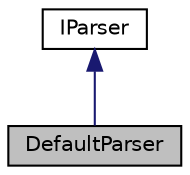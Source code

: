 digraph "DefaultParser"
{
 // LATEX_PDF_SIZE
  edge [fontname="Helvetica",fontsize="10",labelfontname="Helvetica",labelfontsize="10"];
  node [fontname="Helvetica",fontsize="10",shape=record];
  Node1 [label="DefaultParser",height=0.2,width=0.4,color="black", fillcolor="grey75", style="filled", fontcolor="black",tooltip="Parses a raw input line into one or more Command objects."];
  Node2 -> Node1 [dir="back",color="midnightblue",fontsize="10",style="solid",fontname="Helvetica"];
  Node2 [label="IParser",height=0.2,width=0.4,color="black", fillcolor="white", style="filled",URL="$df/d4d/class_i_parser.html",tooltip="Interface for command parsers used by the shell."];
}
